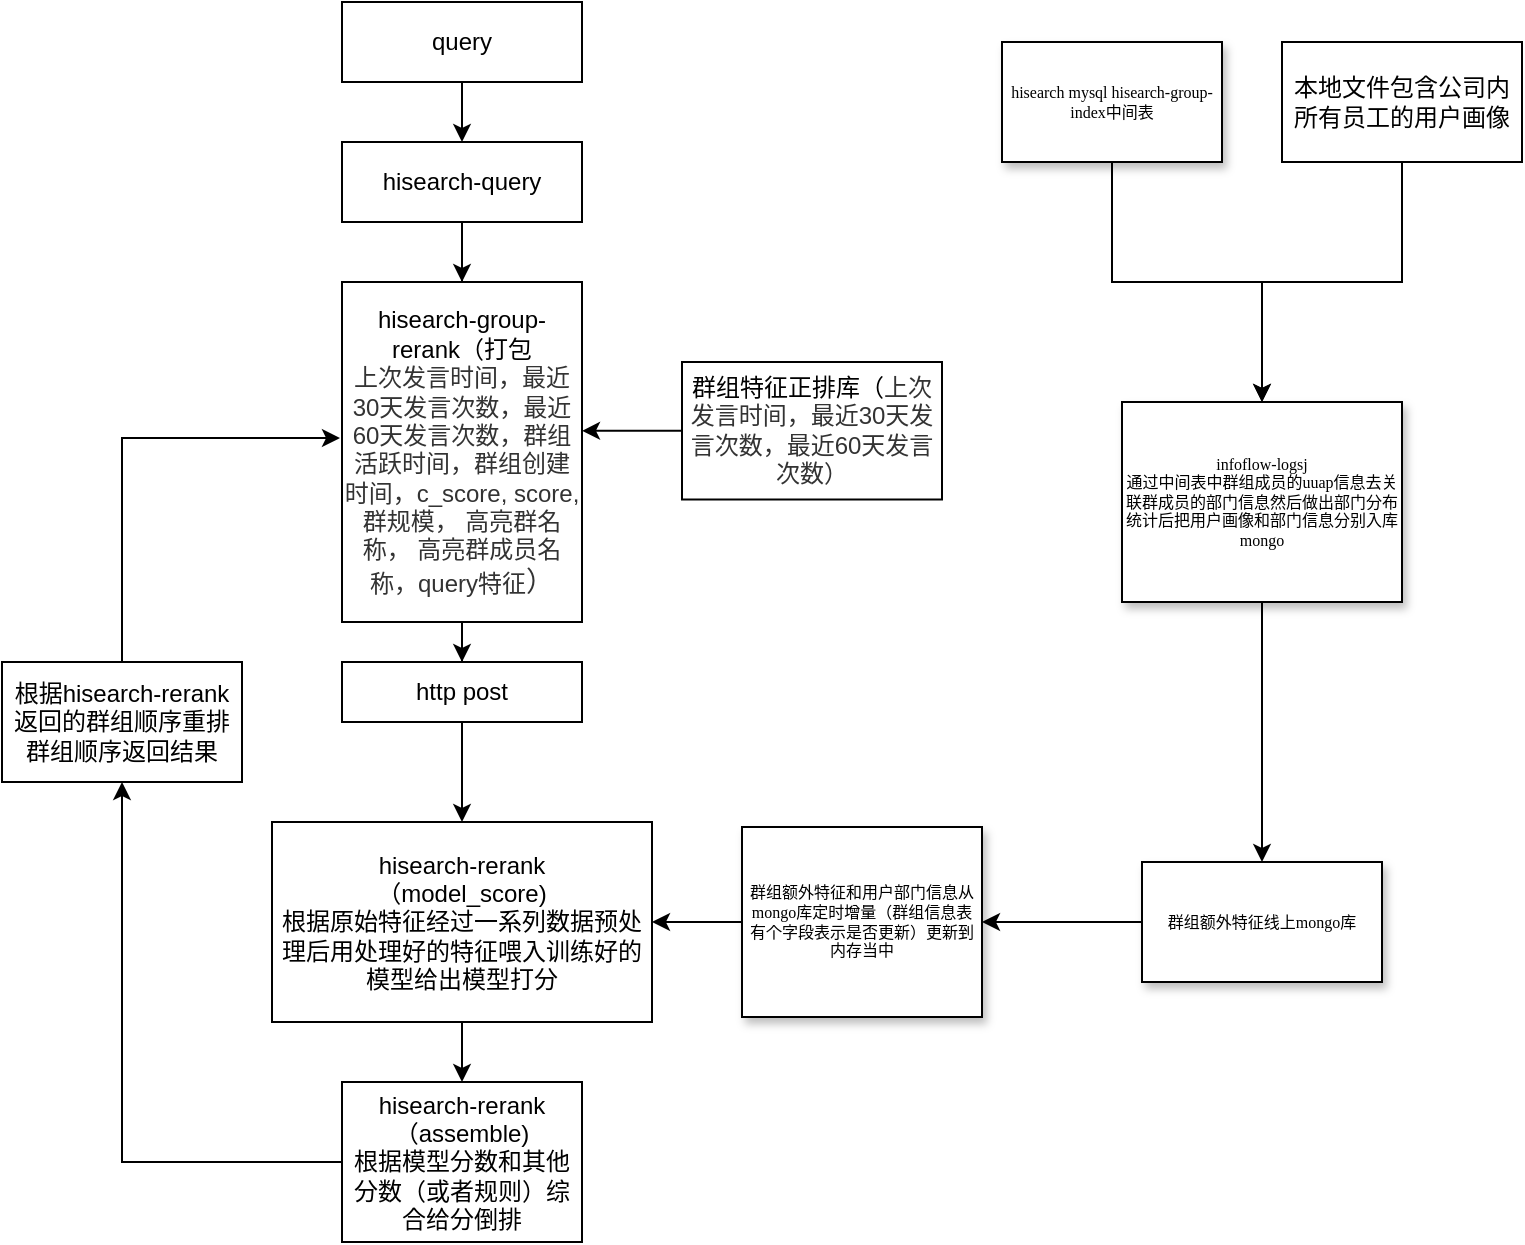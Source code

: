 <mxfile version="14.2.6" type="github">
  <diagram name="Page-1" id="edf60f1a-56cd-e834-aa8a-f176f3a09ee4">
    <mxGraphModel dx="946" dy="488" grid="1" gridSize="10" guides="1" tooltips="1" connect="1" arrows="1" fold="1" page="1" pageScale="1" pageWidth="1100" pageHeight="850" background="#ffffff" math="0" shadow="0">
      <root>
        <mxCell id="0" />
        <mxCell id="1" parent="0" />
        <mxCell id="pApcV22JbSdi80a_16nG-32" value="" style="edgeStyle=orthogonalEdgeStyle;rounded=0;orthogonalLoop=1;jettySize=auto;html=1;" edge="1" parent="1" source="pApcV22JbSdi80a_16nG-1" target="pApcV22JbSdi80a_16nG-31">
          <mxGeometry relative="1" as="geometry" />
        </mxCell>
        <mxCell id="pApcV22JbSdi80a_16nG-1" value="query" style="rounded=0;whiteSpace=wrap;html=1;" vertex="1" parent="1">
          <mxGeometry x="180" y="20" width="120" height="40" as="geometry" />
        </mxCell>
        <mxCell id="pApcV22JbSdi80a_16nG-49" value="" style="edgeStyle=orthogonalEdgeStyle;rounded=0;orthogonalLoop=1;jettySize=auto;html=1;" edge="1" parent="1" source="pApcV22JbSdi80a_16nG-4" target="pApcV22JbSdi80a_16nG-48">
          <mxGeometry relative="1" as="geometry" />
        </mxCell>
        <mxCell id="pApcV22JbSdi80a_16nG-4" value="群组额外特征线上mongo库" style="whiteSpace=wrap;html=1;rounded=0;shadow=1;fontFamily=Verdana;fontSize=8;strokeWidth=1;" vertex="1" parent="1">
          <mxGeometry x="580" y="450" width="120" height="60" as="geometry" />
        </mxCell>
        <mxCell id="pApcV22JbSdi80a_16nG-10" value="" style="edgeStyle=orthogonalEdgeStyle;rounded=0;orthogonalLoop=1;jettySize=auto;html=1;" edge="1" parent="1" source="pApcV22JbSdi80a_16nG-8" target="pApcV22JbSdi80a_16nG-4">
          <mxGeometry relative="1" as="geometry">
            <mxPoint x="598" y="480" as="sourcePoint" />
            <Array as="points">
              <mxPoint x="640" y="370" />
              <mxPoint x="640" y="370" />
            </Array>
          </mxGeometry>
        </mxCell>
        <mxCell id="pApcV22JbSdi80a_16nG-8" value="&lt;span style=&quot;font-size: 8px&quot;&gt;infoflow-logsj&lt;br&gt;通过中间表中群组成员的uuap信息去关联群成员的部门信息然后做出部门分布统计后把用户画像和部门信息分别入库mongo&lt;br&gt;&lt;/span&gt;" style="whiteSpace=wrap;html=1;rounded=0;shadow=1;fontFamily=Verdana;fontSize=8;strokeWidth=1;" vertex="1" parent="1">
          <mxGeometry x="570" y="220" width="140" height="100" as="geometry" />
        </mxCell>
        <mxCell id="pApcV22JbSdi80a_16nG-18" value="" style="edgeStyle=orthogonalEdgeStyle;rounded=0;orthogonalLoop=1;jettySize=auto;html=1;" edge="1" parent="1" source="pApcV22JbSdi80a_16nG-11" target="pApcV22JbSdi80a_16nG-8">
          <mxGeometry relative="1" as="geometry" />
        </mxCell>
        <mxCell id="pApcV22JbSdi80a_16nG-11" value="hisearch mysql hisearch-group-index中间表" style="whiteSpace=wrap;html=1;rounded=0;shadow=1;fontFamily=Verdana;fontSize=8;strokeWidth=1;" vertex="1" parent="1">
          <mxGeometry x="510" y="40" width="110" height="60" as="geometry" />
        </mxCell>
        <mxCell id="pApcV22JbSdi80a_16nG-20" value="" style="edgeStyle=orthogonalEdgeStyle;rounded=0;orthogonalLoop=1;jettySize=auto;html=1;exitX=0.5;exitY=1;exitDx=0;exitDy=0;" edge="1" parent="1" source="pApcV22JbSdi80a_16nG-19" target="pApcV22JbSdi80a_16nG-8">
          <mxGeometry relative="1" as="geometry">
            <Array as="points">
              <mxPoint x="710" y="160" />
              <mxPoint x="640" y="160" />
            </Array>
          </mxGeometry>
        </mxCell>
        <mxCell id="pApcV22JbSdi80a_16nG-19" value="本地文件包含公司内所有员工的用户画像" style="whiteSpace=wrap;html=1;" vertex="1" parent="1">
          <mxGeometry x="650" y="40" width="120" height="60" as="geometry" />
        </mxCell>
        <mxCell id="pApcV22JbSdi80a_16nG-34" value="" style="edgeStyle=orthogonalEdgeStyle;rounded=0;orthogonalLoop=1;jettySize=auto;html=1;" edge="1" parent="1" source="pApcV22JbSdi80a_16nG-31" target="pApcV22JbSdi80a_16nG-33">
          <mxGeometry relative="1" as="geometry" />
        </mxCell>
        <mxCell id="pApcV22JbSdi80a_16nG-31" value="hisearch-query" style="whiteSpace=wrap;html=1;rounded=0;" vertex="1" parent="1">
          <mxGeometry x="180" y="90" width="120" height="40" as="geometry" />
        </mxCell>
        <mxCell id="pApcV22JbSdi80a_16nG-42" value="" style="edgeStyle=orthogonalEdgeStyle;rounded=0;orthogonalLoop=1;jettySize=auto;html=1;" edge="1" parent="1" source="pApcV22JbSdi80a_16nG-33">
          <mxGeometry relative="1" as="geometry">
            <mxPoint x="240" y="240" as="targetPoint" />
          </mxGeometry>
        </mxCell>
        <mxCell id="pApcV22JbSdi80a_16nG-47" value="" style="edgeStyle=orthogonalEdgeStyle;rounded=0;orthogonalLoop=1;jettySize=auto;html=1;" edge="1" parent="1" source="pApcV22JbSdi80a_16nG-33" target="pApcV22JbSdi80a_16nG-46">
          <mxGeometry relative="1" as="geometry" />
        </mxCell>
        <mxCell id="pApcV22JbSdi80a_16nG-33" value="hisearch-group-rerank（打包&lt;br&gt;&lt;span style=&quot;color: rgb(51 , 51 , 51) ; text-align: left ; background-color: rgb(255 , 255 , 255)&quot;&gt;&lt;font style=&quot;font-size: 12px&quot;&gt;上次发言时间，最近30天发言次数，最近60天发言次数，群组活跃时间，群组创建时间，c_score, score, 群规模， 高亮群名称， 高亮群成员名称，query特征&lt;/font&gt;&lt;/span&gt;&lt;span style=&quot;color: rgb(51 , 51 , 51) ; font-family: &amp;#34;arial&amp;#34; , sans-serif ; font-size: 14px ; text-align: left ; background-color: rgb(255 , 255 , 255)&quot;&gt;）&lt;br&gt;&lt;/span&gt;" style="whiteSpace=wrap;html=1;rounded=0;" vertex="1" parent="1">
          <mxGeometry x="180" y="160" width="120" height="170" as="geometry" />
        </mxCell>
        <mxCell id="pApcV22JbSdi80a_16nG-45" value="" style="edgeStyle=orthogonalEdgeStyle;rounded=0;orthogonalLoop=1;jettySize=auto;html=1;" edge="1" parent="1" source="pApcV22JbSdi80a_16nG-43" target="pApcV22JbSdi80a_16nG-33">
          <mxGeometry relative="1" as="geometry">
            <Array as="points">
              <mxPoint x="320" y="234" />
              <mxPoint x="320" y="234" />
            </Array>
          </mxGeometry>
        </mxCell>
        <mxCell id="pApcV22JbSdi80a_16nG-43" value="群组特征正排库（&lt;span style=&quot;color: rgb(51 , 51 , 51) ; text-align: left ; background-color: rgb(255 , 255 , 255)&quot;&gt;上次发言时间，最近30天发言次数，最近60天发言次数）&lt;/span&gt;" style="whiteSpace=wrap;html=1;rounded=0;" vertex="1" parent="1">
          <mxGeometry x="350" y="200" width="130" height="68.75" as="geometry" />
        </mxCell>
        <mxCell id="pApcV22JbSdi80a_16nG-52" value="" style="edgeStyle=orthogonalEdgeStyle;rounded=0;orthogonalLoop=1;jettySize=auto;html=1;" edge="1" parent="1" source="pApcV22JbSdi80a_16nG-46" target="pApcV22JbSdi80a_16nG-51">
          <mxGeometry relative="1" as="geometry" />
        </mxCell>
        <mxCell id="pApcV22JbSdi80a_16nG-46" value="http post" style="whiteSpace=wrap;html=1;rounded=0;" vertex="1" parent="1">
          <mxGeometry x="180" y="350" width="120" height="30" as="geometry" />
        </mxCell>
        <mxCell id="pApcV22JbSdi80a_16nG-50" value="" style="edgeStyle=orthogonalEdgeStyle;rounded=0;orthogonalLoop=1;jettySize=auto;html=1;entryX=1;entryY=0.5;entryDx=0;entryDy=0;" edge="1" parent="1" source="pApcV22JbSdi80a_16nG-48" target="pApcV22JbSdi80a_16nG-51">
          <mxGeometry relative="1" as="geometry" />
        </mxCell>
        <mxCell id="pApcV22JbSdi80a_16nG-48" value="群组额外特征和用户部门信息从mongo库定时增量（群组信息表有个字段表示是否更新）更新到内存当中" style="whiteSpace=wrap;html=1;rounded=0;shadow=1;fontFamily=Verdana;fontSize=8;strokeWidth=1;" vertex="1" parent="1">
          <mxGeometry x="380" y="432.5" width="120" height="95" as="geometry" />
        </mxCell>
        <mxCell id="pApcV22JbSdi80a_16nG-54" value="" style="edgeStyle=orthogonalEdgeStyle;rounded=0;orthogonalLoop=1;jettySize=auto;html=1;" edge="1" parent="1" source="pApcV22JbSdi80a_16nG-51" target="pApcV22JbSdi80a_16nG-53">
          <mxGeometry relative="1" as="geometry" />
        </mxCell>
        <mxCell id="pApcV22JbSdi80a_16nG-51" value="hisearch-rerank&lt;br&gt;（model_score)&lt;br&gt;根据原始特征经过一系列数据预处理后用处理好的特征喂入训练好的模型给出模型打分" style="whiteSpace=wrap;html=1;rounded=0;" vertex="1" parent="1">
          <mxGeometry x="145" y="430" width="190" height="100" as="geometry" />
        </mxCell>
        <mxCell id="pApcV22JbSdi80a_16nG-58" value="" style="edgeStyle=orthogonalEdgeStyle;rounded=0;orthogonalLoop=1;jettySize=auto;html=1;entryX=0.5;entryY=1;entryDx=0;entryDy=0;" edge="1" parent="1" source="pApcV22JbSdi80a_16nG-53" target="pApcV22JbSdi80a_16nG-59">
          <mxGeometry relative="1" as="geometry">
            <mxPoint x="70" y="260" as="targetPoint" />
            <Array as="points">
              <mxPoint x="70" y="600" />
            </Array>
          </mxGeometry>
        </mxCell>
        <mxCell id="pApcV22JbSdi80a_16nG-53" value="hisearch-rerank&lt;br&gt;（assemble)&lt;br&gt;根据模型分数和其他分数（或者规则）综合给分倒排" style="whiteSpace=wrap;html=1;rounded=0;" vertex="1" parent="1">
          <mxGeometry x="180" y="560" width="120" height="80" as="geometry" />
        </mxCell>
        <mxCell id="pApcV22JbSdi80a_16nG-62" value="" style="edgeStyle=orthogonalEdgeStyle;rounded=0;orthogonalLoop=1;jettySize=auto;html=1;" edge="1" parent="1" source="pApcV22JbSdi80a_16nG-59">
          <mxGeometry relative="1" as="geometry">
            <mxPoint x="179" y="238" as="targetPoint" />
            <Array as="points">
              <mxPoint x="70" y="238" />
            </Array>
          </mxGeometry>
        </mxCell>
        <mxCell id="pApcV22JbSdi80a_16nG-59" value="根据hisearch-rerank返回的群组顺序重排群组顺序返回结果" style="rounded=0;whiteSpace=wrap;html=1;" vertex="1" parent="1">
          <mxGeometry x="10" y="350" width="120" height="60" as="geometry" />
        </mxCell>
      </root>
    </mxGraphModel>
  </diagram>
</mxfile>
